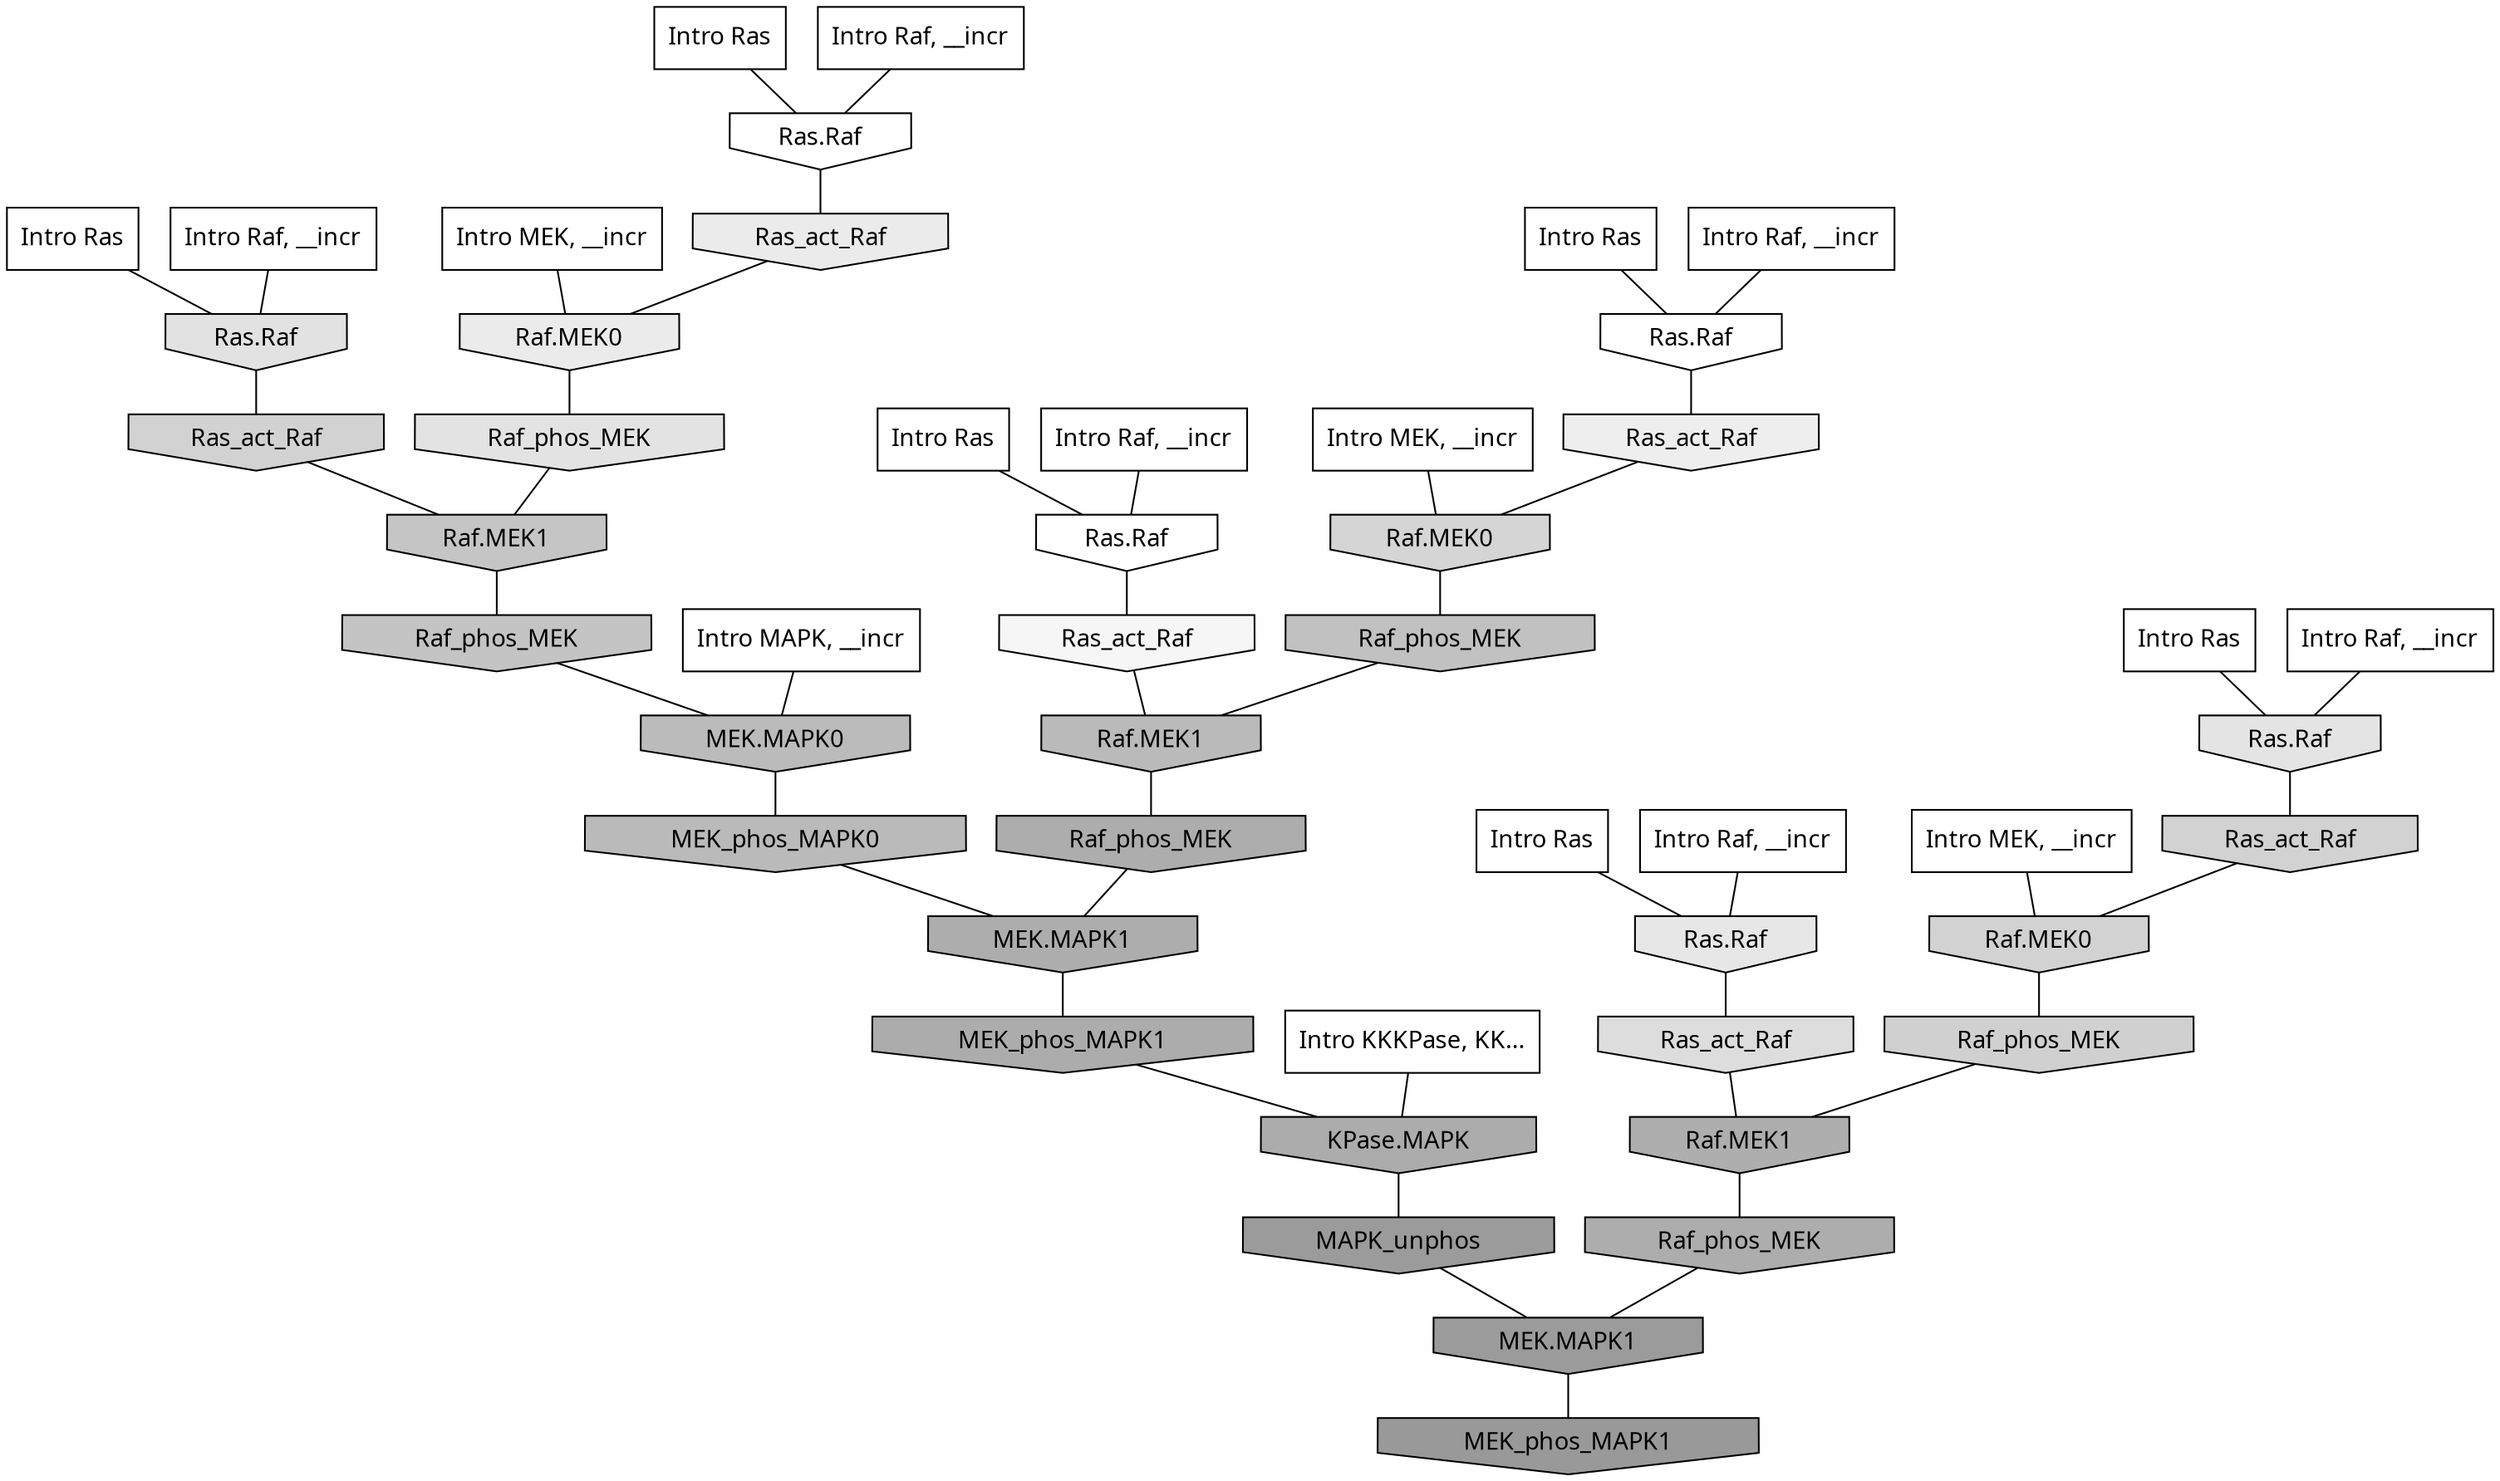 digraph G{
  rankdir="TB";
  ranksep=0.30;
  node [fontname="CMU Serif"];
  edge [fontname="CMU Serif"];
  
  18 [label="Intro Ras", shape=rectangle, style=filled, fillcolor="0.000 0.000 1.000"]
  
  31 [label="Intro Ras", shape=rectangle, style=filled, fillcolor="0.000 0.000 1.000"]
  
  50 [label="Intro Ras", shape=rectangle, style=filled, fillcolor="0.000 0.000 1.000"]
  
  60 [label="Intro Ras", shape=rectangle, style=filled, fillcolor="0.000 0.000 1.000"]
  
  64 [label="Intro Ras", shape=rectangle, style=filled, fillcolor="0.000 0.000 1.000"]
  
  83 [label="Intro Ras", shape=rectangle, style=filled, fillcolor="0.000 0.000 1.000"]
  
  124 [label="Intro Raf, __incr", shape=rectangle, style=filled, fillcolor="0.000 0.000 1.000"]
  
  192 [label="Intro Raf, __incr", shape=rectangle, style=filled, fillcolor="0.000 0.000 1.000"]
  
  782 [label="Intro Raf, __incr", shape=rectangle, style=filled, fillcolor="0.000 0.000 1.000"]
  
  979 [label="Intro Raf, __incr", shape=rectangle, style=filled, fillcolor="0.000 0.000 1.000"]
  
  1056 [label="Intro Raf, __incr", shape=rectangle, style=filled, fillcolor="0.000 0.000 1.000"]
  
  1070 [label="Intro Raf, __incr", shape=rectangle, style=filled, fillcolor="0.000 0.000 1.000"]
  
  1213 [label="Intro MEK, __incr", shape=rectangle, style=filled, fillcolor="0.000 0.000 1.000"]
  
  1813 [label="Intro MEK, __incr", shape=rectangle, style=filled, fillcolor="0.000 0.000 1.000"]
  
  1835 [label="Intro MEK, __incr", shape=rectangle, style=filled, fillcolor="0.000 0.000 1.000"]
  
  2443 [label="Intro MAPK, __incr", shape=rectangle, style=filled, fillcolor="0.000 0.000 1.000"]
  
  3112 [label="Intro KKKPase, KK...", shape=rectangle, style=filled, fillcolor="0.000 0.000 1.000"]
  
  3247 [label="Ras.Raf", shape=invhouse, style=filled, fillcolor="0.000 0.000 1.000"]
  
  3258 [label="Ras.Raf", shape=invhouse, style=filled, fillcolor="0.000 0.000 1.000"]
  
  3271 [label="Ras.Raf", shape=invhouse, style=filled, fillcolor="0.000 0.000 1.000"]
  
  3564 [label="Ras_act_Raf", shape=invhouse, style=filled, fillcolor="0.000 0.000 0.962"]
  
  3954 [label="Ras_act_Raf", shape=invhouse, style=filled, fillcolor="0.000 0.000 0.930"]
  
  4129 [label="Ras_act_Raf", shape=invhouse, style=filled, fillcolor="0.000 0.000 0.920"]
  
  4132 [label="Raf.MEK0", shape=invhouse, style=filled, fillcolor="0.000 0.000 0.920"]
  
  4345 [label="Ras.Raf", shape=invhouse, style=filled, fillcolor="0.000 0.000 0.904"]
  
  4538 [label="Ras.Raf", shape=invhouse, style=filled, fillcolor="0.000 0.000 0.892"]
  
  4593 [label="Raf_phos_MEK", shape=invhouse, style=filled, fillcolor="0.000 0.000 0.888"]
  
  4659 [label="Ras.Raf", shape=invhouse, style=filled, fillcolor="0.000 0.000 0.885"]
  
  4992 [label="Ras_act_Raf", shape=invhouse, style=filled, fillcolor="0.000 0.000 0.865"]
  
  5527 [label="Raf.MEK0", shape=invhouse, style=filled, fillcolor="0.000 0.000 0.835"]
  
  5721 [label="Ras_act_Raf", shape=invhouse, style=filled, fillcolor="0.000 0.000 0.824"]
  
  5773 [label="Ras_act_Raf", shape=invhouse, style=filled, fillcolor="0.000 0.000 0.821"]
  
  5776 [label="Raf.MEK0", shape=invhouse, style=filled, fillcolor="0.000 0.000 0.821"]
  
  5929 [label="Raf_phos_MEK", shape=invhouse, style=filled, fillcolor="0.000 0.000 0.814"]
  
  6916 [label="Raf.MEK1", shape=invhouse, style=filled, fillcolor="0.000 0.000 0.773"]
  
  7046 [label="Raf_phos_MEK", shape=invhouse, style=filled, fillcolor="0.000 0.000 0.768"]
  
  7507 [label="Raf_phos_MEK", shape=invhouse, style=filled, fillcolor="0.000 0.000 0.755"]
  
  8272 [label="MEK.MAPK0", shape=invhouse, style=filled, fillcolor="0.000 0.000 0.732"]
  
  8340 [label="MEK_phos_MAPK0", shape=invhouse, style=filled, fillcolor="0.000 0.000 0.730"]
  
  8374 [label="Raf.MEK1", shape=invhouse, style=filled, fillcolor="0.000 0.000 0.729"]
  
  10302 [label="Raf.MEK1", shape=invhouse, style=filled, fillcolor="0.000 0.000 0.682"]
  
  10538 [label="Raf_phos_MEK", shape=invhouse, style=filled, fillcolor="0.000 0.000 0.678"]
  
  10541 [label="MEK.MAPK1", shape=invhouse, style=filled, fillcolor="0.000 0.000 0.678"]
  
  10578 [label="Raf_phos_MEK", shape=invhouse, style=filled, fillcolor="0.000 0.000 0.677"]
  
  10668 [label="MEK_phos_MAPK1", shape=invhouse, style=filled, fillcolor="0.000 0.000 0.675"]
  
  10682 [label="KPase.MAPK", shape=invhouse, style=filled, fillcolor="0.000 0.000 0.674"]
  
  15019 [label="MAPK_unphos", shape=invhouse, style=filled, fillcolor="0.000 0.000 0.607"]
  
  15117 [label="MEK.MAPK1", shape=invhouse, style=filled, fillcolor="0.000 0.000 0.606"]
  
  15446 [label="MEK_phos_MAPK1", shape=invhouse, style=filled, fillcolor="0.000 0.000 0.600"]
  
  
  15117 -> 15446 [dir=none, color="0.000 0.000 0.000"] 
  15019 -> 15117 [dir=none, color="0.000 0.000 0.000"] 
  10682 -> 15019 [dir=none, color="0.000 0.000 0.000"] 
  10668 -> 10682 [dir=none, color="0.000 0.000 0.000"] 
  10578 -> 15117 [dir=none, color="0.000 0.000 0.000"] 
  10541 -> 10668 [dir=none, color="0.000 0.000 0.000"] 
  10538 -> 10541 [dir=none, color="0.000 0.000 0.000"] 
  10302 -> 10578 [dir=none, color="0.000 0.000 0.000"] 
  8374 -> 10538 [dir=none, color="0.000 0.000 0.000"] 
  8340 -> 10541 [dir=none, color="0.000 0.000 0.000"] 
  8272 -> 8340 [dir=none, color="0.000 0.000 0.000"] 
  7507 -> 8374 [dir=none, color="0.000 0.000 0.000"] 
  7046 -> 8272 [dir=none, color="0.000 0.000 0.000"] 
  6916 -> 7046 [dir=none, color="0.000 0.000 0.000"] 
  5929 -> 10302 [dir=none, color="0.000 0.000 0.000"] 
  5776 -> 5929 [dir=none, color="0.000 0.000 0.000"] 
  5773 -> 5776 [dir=none, color="0.000 0.000 0.000"] 
  5721 -> 6916 [dir=none, color="0.000 0.000 0.000"] 
  5527 -> 7507 [dir=none, color="0.000 0.000 0.000"] 
  4992 -> 10302 [dir=none, color="0.000 0.000 0.000"] 
  4659 -> 5721 [dir=none, color="0.000 0.000 0.000"] 
  4593 -> 6916 [dir=none, color="0.000 0.000 0.000"] 
  4538 -> 5773 [dir=none, color="0.000 0.000 0.000"] 
  4345 -> 4992 [dir=none, color="0.000 0.000 0.000"] 
  4132 -> 4593 [dir=none, color="0.000 0.000 0.000"] 
  4129 -> 4132 [dir=none, color="0.000 0.000 0.000"] 
  3954 -> 5527 [dir=none, color="0.000 0.000 0.000"] 
  3564 -> 8374 [dir=none, color="0.000 0.000 0.000"] 
  3271 -> 4129 [dir=none, color="0.000 0.000 0.000"] 
  3258 -> 3564 [dir=none, color="0.000 0.000 0.000"] 
  3247 -> 3954 [dir=none, color="0.000 0.000 0.000"] 
  3112 -> 10682 [dir=none, color="0.000 0.000 0.000"] 
  2443 -> 8272 [dir=none, color="0.000 0.000 0.000"] 
  1835 -> 5527 [dir=none, color="0.000 0.000 0.000"] 
  1813 -> 4132 [dir=none, color="0.000 0.000 0.000"] 
  1213 -> 5776 [dir=none, color="0.000 0.000 0.000"] 
  1070 -> 4538 [dir=none, color="0.000 0.000 0.000"] 
  1056 -> 3258 [dir=none, color="0.000 0.000 0.000"] 
  979 -> 3271 [dir=none, color="0.000 0.000 0.000"] 
  782 -> 3247 [dir=none, color="0.000 0.000 0.000"] 
  192 -> 4345 [dir=none, color="0.000 0.000 0.000"] 
  124 -> 4659 [dir=none, color="0.000 0.000 0.000"] 
  83 -> 3247 [dir=none, color="0.000 0.000 0.000"] 
  64 -> 4538 [dir=none, color="0.000 0.000 0.000"] 
  60 -> 3258 [dir=none, color="0.000 0.000 0.000"] 
  50 -> 3271 [dir=none, color="0.000 0.000 0.000"] 
  31 -> 4345 [dir=none, color="0.000 0.000 0.000"] 
  18 -> 4659 [dir=none, color="0.000 0.000 0.000"] 
  
  }
